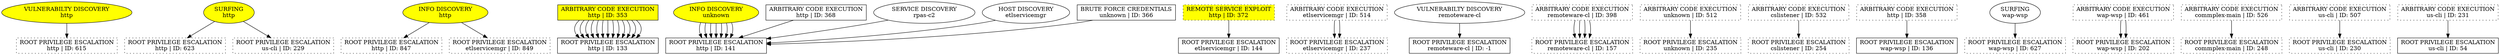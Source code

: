 digraph "" {
	"ROOT PRIVILEGE ESCALATION
http | ID: 615"	[shape=box,
		style=dotted,
		tooltip="\"ET WEB_SERVER Possible SQLi xp_cmdshell POST body
ET WEB_SERVER Attempt To Access MSSQL xp_cmdshell Stored Procedure Via URI\""];
	"ROOT PRIVILEGE ESCALATION
http | ID: 623"	[shape=box,
		style=dotted,
		tooltip="\"ET WEB_SERVER ColdFusion administrator access
GPL SMTP expn root
GPL SMTP vrfy root
ETPRO EXPLOIT SOAP Netgear WNDR Auth Bypass/\
Info Disclosure\""];
	"ROOT PRIVILEGE ESCALATION
us-cli | ID: 229"	[shape=box,
		style=dotted,
		tooltip="\"GPL EXPLOIT CodeRed v2 root.exe access\""];
	"ROOT PRIVILEGE ESCALATION
http | ID: 847"	[shape=box,
		style=dotted,
		tooltip="\"ET WEB_SERVER ColdFusion administrator access\""];
	"ROOT PRIVILEGE ESCALATION
etlservicemgr | ID: 849"	[shape=box,
		style=dotted,
		tooltip="\"ET WEB_SERVER ColdFusion administrator access\""];
	"ROOT PRIVILEGE ESCALATION
http | ID: 133"	[shape=box,
		tooltip="\"ET WEB_SERVER ColdFusion administrator access
ETPRO WEB_SPECIFIC_APPS ipTIME firmware < 9.58 RCE
GPL EXPLOIT administrators.pwd \
access
GPL EXPLOIT CodeRed v2 root.exe access\""];
	"ROOT PRIVILEGE ESCALATION
http | ID: 141"	[shape=box,
		tooltip="\"GPL EXPLOIT CodeRed v2 root.exe access\""];
	"ROOT PRIVILEGE ESCALATION
etlservicemgr | ID: 144"	[shape=box,
		tooltip="\"ET WEB_SERVER ColdFusion administrator access\""];
	"ROOT PRIVILEGE ESCALATION
etlservicemgr | ID: 237"	[shape=box,
		style=dotted,
		tooltip="\"ET WEB_SERVER ColdFusion administrator access
ETPRO WEB_SPECIFIC_APPS ipTIME firmware < 9.58 RCE
GPL EXPLOIT administrators.pwd \
access
GPL EXPLOIT CodeRed v2 root.exe access\""];
	"ROOT PRIVILEGE ESCALATION
remoteware-cl | ID: -1"	[shape=box,
		tooltip="\"ET WEB_SERVER ColdFusion administrator access\""];
	"ROOT PRIVILEGE ESCALATION
remoteware-cl | ID: 157"	[shape=box,
		style=dotted,
		tooltip="\"ET WEB_SERVER ColdFusion administrator access
ETPRO WEB_SPECIFIC_APPS ipTIME firmware < 9.58 RCE
GPL EXPLOIT administrators.pwd \
access
GPL EXPLOIT CodeRed v2 root.exe access\""];
	"ROOT PRIVILEGE ESCALATION
unknown | ID: 235"	[shape=box,
		style=dotted,
		tooltip="\"ET WEB_SERVER ColdFusion administrator access
ETPRO WEB_SPECIFIC_APPS ipTIME firmware < 9.58 RCE
GPL EXPLOIT administrators.pwd \
access
GPL EXPLOIT CodeRed v2 root.exe access\""];
	"ROOT PRIVILEGE ESCALATION
cslistener | ID: 254"	[shape=box,
		style=dotted,
		tooltip="\"ET WEB_SERVER ColdFusion administrator access
ETPRO WEB_SPECIFIC_APPS ipTIME firmware < 9.58 RCE
GPL EXPLOIT administrators.pwd \
access
GPL EXPLOIT CodeRed v2 root.exe access\""];
	"ROOT PRIVILEGE ESCALATION
wap-wsp | ID: 136"	[shape=box,
		tooltip="\"ET WEB_SERVER ColdFusion administrator access
ETPRO WEB_SPECIFIC_APPS ipTIME firmware < 9.58 RCE
GPL EXPLOIT administrators.pwd \
access
GPL EXPLOIT CodeRed v2 root.exe access\""];
	"ROOT PRIVILEGE ESCALATION
wap-wsp | ID: 627"	[shape=box,
		style=dotted,
		tooltip="\"ET WEB_SERVER ColdFusion administrator access\""];
	"ROOT PRIVILEGE ESCALATION
wap-wsp | ID: 202"	[shape=box,
		style=dotted,
		tooltip="\"ET WEB_SERVER ColdFusion administrator access
ETPRO WEB_SPECIFIC_APPS ipTIME firmware < 9.58 RCE
GPL EXPLOIT administrators.pwd \
access
GPL EXPLOIT CodeRed v2 root.exe access\""];
	"ROOT PRIVILEGE ESCALATION
commplex-main | ID: 248"	[shape=box,
		style=dotted,
		tooltip="\"ET WEB_SERVER ColdFusion administrator access
ETPRO WEB_SPECIFIC_APPS ipTIME firmware < 9.58 RCE
GPL EXPLOIT administrators.pwd \
access
GPL EXPLOIT CodeRed v2 root.exe access\""];
	"ROOT PRIVILEGE ESCALATION
us-cli | ID: 230"	[shape=box,
		style=dotted,
		tooltip="\"ET WEB_SERVER ColdFusion administrator access
ETPRO WEB_SPECIFIC_APPS ipTIME firmware < 9.58 RCE
GPL EXPLOIT administrators.pwd \
access
GPL EXPLOIT CodeRed v2 root.exe access\""];
	"ROOT PRIVILEGE ESCALATION
us-cli | ID: 54"	[shape=box,
		tooltip="\"ET WEB_SERVER ColdFusion administrator access
ETPRO WEB_SPECIFIC_APPS ipTIME firmware < 9.58 RCE
GPL EXPLOIT administrators.pwd \
access
GPL EXPLOIT CodeRed v2 root.exe access\""];
	"ARBITRARY CODE EXECUTION
us-cli | ID: 507"	[shape=box,
		style=dotted,
		tooltip="\"ET WEB_SPECIFIC_APPS BASE base_stat_common.php remote file include
ET WEB_SPECIFIC_APPS WEB-PHP RCE PHPBB 2004-1315
ETPRO WEB_SPECIFIC_\
APPS PHPMoAdmin RCE Attempt
ET CURRENT_EVENTS QNAP Shellshock CVE-2014-6271
ET WEB_SERVER Exploit Suspected PHP Injection Attack (\
cmd=)
ET WEB_SERVER Possible CVE-2014-6271 Attempt in Headers\""];
	"ARBITRARY CODE EXECUTION
us-cli | ID: 507" -> "ROOT PRIVILEGE ESCALATION
us-cli | ID: 230"	[key=0,
		data="{'color': 'darkgreen', 'fontcolor': '\"darkgreen\"', 'label': '\"start_next: 03/11/18, 14:57:25\ngap: -21sec\nend_prev: 03/11/18, 14:\
57:46\"'}"];
	"SURFING
http"	[fillcolor=yellow,
		shape=oval,
		style=filled,
		tooltip="\"ET WEB_SERVER WEB-PHP phpinfo access\""];
	"SURFING
http" -> "ROOT PRIVILEGE ESCALATION
http | ID: 623"	[key=0,
		data="{'color': 'maroon', 'fontcolor': '\"maroon\"', 'label': '\"start_next: 03/11/18, 21:03:43\ngap: 13sec\nend_prev: 03/11/18, 21:03:29\"'}"];
	"SURFING
http" -> "ROOT PRIVILEGE ESCALATION
us-cli | ID: 229"	[key=0,
		data="{'color': 'magenta', 'fontcolor': '\"magenta\"', 'label': '\"start_next: 03/11/18, 21:07:58\ngap: 4466sec\nend_prev: 03/11/18, 19:53:\
32\"'}"];
	"ARBITRARY CODE EXECUTION
unknown | ID: 512"	[shape=box,
		style=dotted,
		tooltip="\"ET WEB_SPECIFIC_APPS BASE base_stat_common.php remote file include
ET WEB_SPECIFIC_APPS Golem Gaming Portal root_path Parameter \
Remote File inclusion Attempt
ET WEB_SPECIFIC_APPS WEB-PHP RCE PHPBB 2004-1315
ETPRO WEB_SPECIFIC_APPS PHPMoAdmin RCE Attempt
ET \
CURRENT_EVENTS QNAP Shellshock CVE-2014-6271
ET WEB_SERVER Exploit Suspected PHP Injection Attack (cmd=)
ET WEB_SERVER Possible \
CVE-2014-6271 Attempt in Headers\""];
	"ARBITRARY CODE EXECUTION
unknown | ID: 512" -> "ROOT PRIVILEGE ESCALATION
unknown | ID: 235"	[key=0,
		data="{'color': 'darkgreen', 'fontcolor': '\"darkgreen\"', 'label': '\"start_next: 03/11/18, 15:05:59\ngap: -46sec\nend_prev: 03/11/18, 15:\
06:45\"'}"];
	"ARBITRARY CODE EXECUTION
etlservicemgr | ID: 514"	[shape=box,
		style=dotted,
		tooltip="\"ET WEB_SPECIFIC_APPS BASE base_stat_common.php remote file include
ET WEB_SPECIFIC_APPS WEB-PHP RCE PHPBB 2004-1315
ET CURRENT_\
EVENTS QNAP Shellshock CVE-2014-6271
ET WEB_SERVER Exploit Suspected PHP Injection Attack (cmd=)
ET WEB_SERVER Possible CVE-2014-6271 \
Attempt in Headers\""];
	"ARBITRARY CODE EXECUTION
etlservicemgr | ID: 514" -> "ROOT PRIVILEGE ESCALATION
etlservicemgr | ID: 237"	[key=0,
		data="{'color': 'darkgreen', 'fontcolor': '\"darkgreen\"', 'label': '\"start_next: 03/11/18, 15:05:24\ngap: -31sec\nend_prev: 03/11/18, 15:\
05:55\"'}"];
	"ARBITRARY CODE EXECUTION
etlservicemgr | ID: 514" -> "ROOT PRIVILEGE ESCALATION
etlservicemgr | ID: 237"	[key=1,
		data="{'color': 'darkgreen', 'fontcolor': '\"darkgreen\"', 'label': '\"start_next: 03/11/18, 18:00:15\ngap: -55sec\nend_prev: 03/11/18, 18:\
01:10\"'}"];
	"INFO DISCOVERY
http"	[fillcolor=yellow,
		shape=oval,
		style=filled,
		tooltip="\"GPL WEB_SERVER viewcode access
GPL WEB_SERVER .htaccess access
GPL WEB_SERVER writeto.cnf access
GPL WEB_SERVER iisadmin access
\
ET WEB_SERVER PHP Easteregg Information-Disclosure (funny-logo)
ET WEB_SPECIFIC_APPS Request to Wordpress W3TC Plug-in dbcache Directory
\
GPL WEB_SERVER services.cnf access
ET WEB_SERVER PHP Easteregg Information-Disclosure (zend-logo)
GPL EXPLOIT unicode directory \
traversal attempt
ET WEB_SERVER PHP Easteregg Information-Disclosure (php-logo)
GPL WEB_SERVER service.cnf access
GPL EXPLOIT iisadmpwd \
attempt
ET WEB_SERVER PHP SESSION SuperGlobal in URI
GPL WEB_SERVER /~root access
GPL WEB_SERVER authors.pwd access
ET WEB_SERVER \
PHP ENV SuperGlobal in URI
GPL EXPLOIT .cnf access
ET POLICY Proxy TRACE Request - inbound
GPL WEB_SERVER .htpasswd access
GPL WEB_\
SERVER global.asa access
ET WEB_SERVER PHP SERVER SuperGlobal in URI
GPL EXPLOIT fpcount access
GPL WEB_SERVER globals.pl access
\
GPL WEB_SERVER 403 Forbidden
GPL WEB_SERVER service.pwd
GPL EXPLOIT ISAPI .idq attempt
ET WEB_SERVER PHP Easteregg Information-Disclosure (\
phpinfo)
GPL WEB_SERVER printenv access
GPL WEB_SERVER author.exe access
GPL EXPLOIT iissamples access
GPL EXPLOIT .htr access
ET \
WEB_SERVER PHP REQUEST SuperGlobal in URI\""];
	"INFO DISCOVERY
http" -> "ROOT PRIVILEGE ESCALATION
http | ID: 847"	[key=0,
		data="{'color': 'maroon', 'fontcolor': '\"maroon\"', 'label': '\"start_next: 03/11/18, 21:08:04\ngap: -235sec\nend_prev: 03/11/18, 21:11:\
59\"'}"];
	"INFO DISCOVERY
http" -> "ROOT PRIVILEGE ESCALATION
etlservicemgr | ID: 849"	[key=0,
		data="{'color': 'maroon', 'fontcolor': '\"maroon\"', 'label': '\"start_next: 03/11/18, 21:13:29\ngap: -92sec\nend_prev: 03/11/18, 21:15:01\"'}"];
	"REMOTE SERVICE EXPLOIT
http | ID: 372"	[fillcolor=yellow,
		shape=box,
		style="dotted,filled",
		tooltip="\"ET WEB_SERVER Script tag in URI Possible Cross Site Scripting Attempt\""];
	"REMOTE SERVICE EXPLOIT
http | ID: 372" -> "ROOT PRIVILEGE ESCALATION
etlservicemgr | ID: 144"	[key=0,
		data="{'color': 'maroon', 'fontcolor': '\"maroon\"', 'label': '<font color=\"maroon\"> start_next: 03/11/18, 21:44:36<br/>gap: -127sec<br/>\
end_prev: 03/11/18, 21:46:44</font><br/><font color=\"maroon\"><b>Attacker: 10.0.254.202</b></font>'}"];
	"ARBITRARY CODE EXECUTION
commplex-main | ID: 526"	[shape=box,
		style=dotted,
		tooltip="\"ET WEB_SPECIFIC_APPS BASE base_stat_common.php remote file include
ET WEB_SPECIFIC_APPS Golem Gaming Portal root_path Parameter \
Remote File inclusion Attempt
ET WEB_SPECIFIC_APPS WEB-PHP RCE PHPBB 2004-1315
ETPRO WEB_SPECIFIC_APPS PHPMoAdmin RCE Attempt
ET \
CURRENT_EVENTS QNAP Shellshock CVE-2014-6271
ET WEB_SERVER Exploit Suspected PHP Injection Attack (cmd=)
ET WEB_SERVER Possible \
CVE-2014-6271 Attempt in Headers\""];
	"ARBITRARY CODE EXECUTION
commplex-main | ID: 526" -> "ROOT PRIVILEGE ESCALATION
commplex-main | ID: 248"	[key=0,
		data="{'color': 'blue', 'fontcolor': '\"blue\"', 'label': '\"start_next: 03/11/18, 17:50:23\ngap: -43sec\nend_prev: 03/11/18, 17:51:06\"'}"];
	"ARBITRARY CODE EXECUTION
remoteware-cl | ID: 398"	[shape=box,
		style=dotted,
		tooltip="\"ET WEB_SPECIFIC_APPS WEB-PHP RCE PHPBB 2004-1315
ET CURRENT_EVENTS QNAP Shellshock CVE-2014-6271
ET WEB_SERVER Possible CVE-2014-6271 \
Attempt in Headers\""];
	"ARBITRARY CODE EXECUTION
remoteware-cl | ID: 398" -> "ROOT PRIVILEGE ESCALATION
remoteware-cl | ID: 157"	[key=0,
		data="{'color': 'darkgreen', 'fontcolor': '\"darkgreen\"', 'label': '\"start_next: 03/11/18, 15:06:04\ngap: -81sec\nend_prev: 03/11/18, 15:\
07:25\"'}"];
	"ARBITRARY CODE EXECUTION
remoteware-cl | ID: 398" -> "ROOT PRIVILEGE ESCALATION
remoteware-cl | ID: 157"	[key=1,
		data="{'color': 'darkgreen', 'fontcolor': '\"darkgreen\"', 'label': '\"start_next: 03/11/18, 18:07:49\ngap: -71sec\nend_prev: 03/11/18, 18:\
09:00\"'}"];
	"ARBITRARY CODE EXECUTION
remoteware-cl | ID: 398" -> "ROOT PRIVILEGE ESCALATION
remoteware-cl | ID: 157"	[key=2,
		data="{'color': 'magenta', 'fontcolor': '\"magenta\"', 'label': '\"start_next: 03/11/18, 15:48:40\ngap: -72sec\nend_prev: 03/11/18, 15:49:\
52\"'}"];
	"ARBITRARY CODE EXECUTION
remoteware-cl | ID: 398" -> "ROOT PRIVILEGE ESCALATION
remoteware-cl | ID: 157"	[key=3,
		data="{'color': 'magenta', 'fontcolor': '\"magenta\"', 'label': '\"start_next: 03/11/18, 15:48:40\ngap: -72sec\nend_prev: 03/11/18, 15:49:\
52\"'}"];
	"ARBITRARY CODE EXECUTION
wap-wsp | ID: 461"	[shape=box,
		style=dotted,
		tooltip="\"ET WEB_SPECIFIC_APPS BASE base_stat_common.php remote file include
ET WEB_SPECIFIC_APPS Golem Gaming Portal root_path Parameter \
Remote File inclusion Attempt
ET WEB_SPECIFIC_APPS WEB-PHP RCE PHPBB 2004-1315
ET CURRENT_EVENTS QNAP Shellshock CVE-2014-6271
ET \
WEB_SERVER Exploit Suspected PHP Injection Attack (cmd=)
ET WEB_SERVER Possible CVE-2014-6271 Attempt in Headers\""];
	"ARBITRARY CODE EXECUTION
wap-wsp | ID: 461" -> "ROOT PRIVILEGE ESCALATION
wap-wsp | ID: 202"	[key=0,
		data="{'color': 'darkgreen', 'fontcolor': '\"darkgreen\"', 'label': '\"start_next: 03/11/18, 15:05:27\ngap: -9sec\nend_prev: 03/11/18, 15:\
05:37\"'}"];
	"ARBITRARY CODE EXECUTION
wap-wsp | ID: 461" -> "ROOT PRIVILEGE ESCALATION
wap-wsp | ID: 202"	[key=1,
		data="{'color': 'darkgreen', 'fontcolor': '\"darkgreen\"', 'label': '\"start_next: 03/11/18, 18:07:14\ngap: -9sec\nend_prev: 03/11/18, 18:\
07:24\"'}"];
	"SURFING
wap-wsp"	[shape=oval,
		tooltip="\"ET WEB_SERVER WEB-PHP phpinfo access\""];
	"SURFING
wap-wsp" -> "ROOT PRIVILEGE ESCALATION
wap-wsp | ID: 627"	[key=0,
		data="{'color': 'maroon', 'fontcolor': '\"maroon\"', 'label': '\"start_next: 03/11/18, 21:10:42\ngap: 12sec\nend_prev: 03/11/18, 21:10:30\"'}"];
	"INFO DISCOVERY
unknown"	[fillcolor=yellow,
		shape=oval,
		style=filled,
		tooltip="\"GPL WEB_SERVER 403 Forbidden\""];
	"INFO DISCOVERY
unknown" -> "ROOT PRIVILEGE ESCALATION
http | ID: 141"	[key=0,
		data="{'color': 'magenta', 'fontcolor': '\"magenta\"', 'label': '\"start_next: 03/11/18, 16:05:20\ngap: -49sec\nend_prev: 03/11/18, 16:06:\
09\"'}"];
	"INFO DISCOVERY
unknown" -> "ROOT PRIVILEGE ESCALATION
http | ID: 141"	[key=1,
		data="{'color': 'magenta', 'fontcolor': '\"magenta\"', 'label': '\"start_next: 03/11/18, 16:36:36\ngap: 53sec\nend_prev: 03/11/18, 16:35:\
44\"'}"];
	"INFO DISCOVERY
unknown" -> "ROOT PRIVILEGE ESCALATION
http | ID: 141"	[key=2,
		data="{'color': 'magenta', 'fontcolor': '\"magenta\"', 'label': '\"start_next: 03/11/18, 17:11:51\ngap: -62sec\nend_prev: 03/11/18, 17:12:\
53\"'}"];
	"INFO DISCOVERY
unknown" -> "ROOT PRIVILEGE ESCALATION
http | ID: 141"	[key=3,
		data="{'color': 'magenta', 'fontcolor': '\"magenta\"', 'label': '\"start_next: 03/11/18, 17:45:17\ngap: 52sec\nend_prev: 03/11/18, 17:44:\
25\"'}"];
	"INFO DISCOVERY
unknown" -> "ROOT PRIVILEGE ESCALATION
http | ID: 141"	[key=4,
		data="{'color': 'magenta', 'fontcolor': '\"magenta\"', 'label': '\"start_next: 03/11/18, 18:18:15\ngap: 49sec\nend_prev: 03/11/18, 18:17:\
26\"'}"];
	"INFO DISCOVERY
unknown" -> "ROOT PRIVILEGE ESCALATION
http | ID: 141"	[key=5,
		data="{'color': 'magenta', 'fontcolor': '\"magenta\"', 'label': '\"start_next: 03/11/18, 18:50:55\ngap: -34sec\nend_prev: 03/11/18, 18:51:\
29\"'}"];
	"INFO DISCOVERY
unknown" -> "ROOT PRIVILEGE ESCALATION
http | ID: 141"	[key=6,
		data="{'color': 'magenta', 'fontcolor': '\"magenta\"', 'label': '\"start_next: 03/11/18, 19:24:15\ngap: 52sec\nend_prev: 03/11/18, 19:23:\
23\"'}"];
	"ARBITRARY CODE EXECUTION
http | ID: 368"	[shape=box,
		tooltip="\"ET WEB_SERVER cmd.exe In URI - Possible Command Execution Attempt\""];
	"ARBITRARY CODE EXECUTION
http | ID: 368" -> "ROOT PRIVILEGE ESCALATION
http | ID: 141"	[key=0,
		data="{'color': 'magenta', 'fontcolor': '\"magenta\"', 'label': '\"start_next: 03/11/18, 19:57:07\ngap: 13759sec\nend_prev: 03/11/18, 16:\
07:48\"'}"];
	"SERVICE DISCOVERY
rpas-c2"	[shape=oval,
		tooltip="\"ET SCAN Potential VNC Scan 5900-5920
ET SCAN Potential VNC Scan 5800-5820\""];
	"SERVICE DISCOVERY
rpas-c2" -> "ROOT PRIVILEGE ESCALATION
http | ID: 141"	[key=0,
		data="{'color': 'magenta', 'fontcolor': '\"magenta\"', 'label': '\"start_next: 03/11/18, 16:18:43\ngap: 4509sec\nend_prev: 03/11/18, 15:03:\
35\"'}"];
	"HOST DISCOVERY
etlservicemgr"	[shape=oval,
		tooltip="\"ET SCAN Nmap Scripting Engine User-Agent Detected (Nmap Scripting Engine)
ET SCAN Possible Nmap User-Agent Observed\""];
	"HOST DISCOVERY
etlservicemgr" -> "ROOT PRIVILEGE ESCALATION
http | ID: 141"	[key=0,
		data="{'color': 'magenta', 'fontcolor': '\"magenta\"', 'label': '\"start_next: 03/11/18, 16:20:09\ngap: 6417sec\nend_prev: 03/11/18, 14:33:\
12\"'}"];
	"BRUTE FORCE CREDENTIALS
unknown | ID: 366"	[shape=box,
		tooltip="\"ET SCAN Rapid IMAP Connections - Possible Brute Force Attack
ET SCAN Rapid POP3 Connections - Possible Brute Force Attack
ET SCAN \
Rapid IMAPS Connections - Possible Brute Force Attack
ET SCAN Rapid POP3S Connections - Possible Brute Force Attack\""];
	"BRUTE FORCE CREDENTIALS
unknown | ID: 366" -> "ROOT PRIVILEGE ESCALATION
http | ID: 141"	[key=0,
		data="{'color': 'maroon', 'fontcolor': '\"maroon\"', 'label': '\"start_next: 03/11/18, 21:00:40\ngap: 156sec\nend_prev: 03/11/18, 20:58:03\"'}"];
	"VULNERABILTY DISCOVERY
remoteware-cl"	[shape=oval,
		tooltip="\"ET SCAN Nikto Web App Scan in Progress\""];
	"VULNERABILTY DISCOVERY
remoteware-cl" -> "ROOT PRIVILEGE ESCALATION
remoteware-cl | ID: -1"	[key=0,
		data="{'color': 'maroon', 'fontcolor': '\"maroon\"', 'label': '\"start_next: 03/11/18, 21:08:24\ngap: -245sec\nend_prev: 03/11/18, 21:12:\
29\"'}"];
	"VULNERABILTY DISCOVERY
http"	[fillcolor=yellow,
		shape=oval,
		style=filled,
		tooltip="\"ET SCAN Suspicious inbound to mySQL port 3306
ET SCAN Suspicious inbound to MSSQL port 1433
ET SCAN Nikto Web App Scan in Progress
\
ET SCAN Suspicious inbound to PostgreSQL port 5432
ET SCAN Suspicious inbound to Oracle SQL port 1521
ET SCAN Suspicious inbound \
to mSQL port 4333\""];
	"VULNERABILTY DISCOVERY
http" -> "ROOT PRIVILEGE ESCALATION
http | ID: 615"	[key=0,
		data="{'color': 'maroon', 'label': '<font color=\"maroon\"> start_next: 03/11/18, 20:45:55<br/>gap: -82sec<br/>end_prev: 03/11/18, 20:47:\
17</font><br/><font color=\"maroon\"><b>Attacker: 10.0.254.206</b></font>'}"];
	"ARBITRARY CODE EXECUTION
cslistener | ID: 532"	[shape=box,
		style=dotted,
		tooltip="\"ET WEB_SPECIFIC_APPS BASE base_stat_common.php remote file include
ET WEB_SPECIFIC_APPS Golem Gaming Portal root_path Parameter \
Remote File inclusion Attempt
ET WEB_SPECIFIC_APPS WEB-PHP RCE PHPBB 2004-1315
ETPRO WEB_SPECIFIC_APPS PHPMoAdmin RCE Attempt
ET \
CURRENT_EVENTS QNAP Shellshock CVE-2014-6271
ET WEB_SERVER Exploit Suspected PHP Injection Attack (cmd=)
ET WEB_SERVER Possible \
CVE-2014-6271 Attempt in Headers\""];
	"ARBITRARY CODE EXECUTION
cslistener | ID: 532" -> "ROOT PRIVILEGE ESCALATION
cslistener | ID: 254"	[key=0,
		data="{'color': 'purple', 'fontcolor': '\"purple\"', 'label': '\"start_next: 03/11/18, 15:17:40\ngap: -12sec\nend_prev: 03/11/18, 15:17:52\"'}"];
	"ARBITRARY CODE EXECUTION
us-cli | ID: 231"	[shape=box,
		style=dotted,
		tooltip="\"ET WEB_SPECIFIC_APPS BASE base_stat_common.php remote file include
ET WEB_SPECIFIC_APPS WEB-PHP RCE PHPBB 2004-1315
ETPRO WEB_SPECIFIC_\
APPS PHPMoAdmin RCE Attempt
ET CURRENT_EVENTS QNAP Shellshock CVE-2014-6271
ET WEB_SERVER Exploit Suspected PHP Injection Attack (\
cmd=)
ET WEB_SERVER Possible CVE-2014-6271 Attempt in Headers\""];
	"ARBITRARY CODE EXECUTION
us-cli | ID: 231" -> "ROOT PRIVILEGE ESCALATION
us-cli | ID: 54"	[key=0,
		data="{'color': 'purple', 'fontcolor': '\"purple\"', 'label': '\"start_next: 03/11/18, 15:33:09\ngap: -9sec\nend_prev: 03/11/18, 15:33:18\"'}"];
	"ARBITRARY CODE EXECUTION
http | ID: 353"	[fillcolor=yellow,
		shape=box,
		style=filled,
		tooltip="\"ET CURRENT_EVENTS QNAP Shellshock CVE-2014-6271
ET WEB_SPECIFIC_APPS DesktopOnNet don3_requiem.php app_path Parameter Remote File \
Inclusion
ET WEB_SPECIFIC_APPS Horde type Parameter Local File Inclusion Attempt
ET WEB_SPECIFIC_APPS KR-Web krgourl.php DOCUMENT_\
ROOT Parameter Remote File Inclusion Attempt
ET WEB_SERVER Possible CVE-2014-6271 Attempt in Headers
ET WEB_SPECIFIC_APPS BASE base_\
stat_common.php remote file include
ET WEB_SPECIFIC_APPS Golem Gaming Portal root_path Parameter Remote File inclusion Attempt
ET \
WEB_SPECIFIC_APPS Joomla swMenuPro ImageManager.php Remote File Inclusion Attempt
ET WEB_SPECIFIC_APPS FormMailer formmailer.admin.inc.php \
BASE_DIR Parameter Remote File Inclusion Attempt
ET WEB_SPECIFIC_APPS AjaxPortal di.php pathtoserverdata Parameter Remote File Inclusion \
Attempt
ET WEB_SERVER cmd.exe In URI - Possible Command Execution Attempt
ET WEB_SPECIFIC_APPS KingCMS menu.php CONFIG Parameter \
Remote File Inclusion
ETPRO WEB_SPECIFIC_APPS PHPMoAdmin RCE Attempt
ET WEB_SERVER Exploit Suspected PHP Injection Attack (cmd=)
\
ET WEB_SPECIFIC_APPS Achievo debugger.php config_atkroot parameter Remote File Inclusion Attempt
ET WEB_SERVER Possible CVE-2014-6271 \
Attempt
ET WEB_SPECIFIC_APPS Joomla Dada Mail Manager Component config.dadamail.php GLOBALS Parameter Remote File Inclusion
ET WEB_\
SPECIFIC_APPS WEB-PHP RCE PHPBB 2004-1315
ET WEB_SPECIFIC_APPS DesktopOnNet frontpage.php app_path Parameter Remote File Inclusion
\
ET WEB_SPECIFIC_APPS Joomla AjaxChat Component ajcuser.php GLOBALS Parameter Remote File Inclusion Attempt\""];
	"ARBITRARY CODE EXECUTION
http | ID: 353" -> "ROOT PRIVILEGE ESCALATION
http | ID: 133"	[key=0,
		data="{'color': 'maroon', 'fontcolor': '\"maroon\"', 'label': '\"start_next: 03/11/18, 14:29:29\ngap: -7sec\nend_prev: 03/11/18, 14:29:37\"'}"];
	"ARBITRARY CODE EXECUTION
http | ID: 353" -> "ROOT PRIVILEGE ESCALATION
http | ID: 133"	[key=1,
		data="{'color': 'maroon', 'fontcolor': '\"maroon\"', 'label': '\"start_next: 03/11/18, 19:21:27\ngap: -8sec\nend_prev: 03/11/18, 19:21:35\"'}"];
	"ARBITRARY CODE EXECUTION
http | ID: 353" -> "ROOT PRIVILEGE ESCALATION
http | ID: 133"	[key=2,
		data="{'color': 'darkgreen', 'fontcolor': '\"darkgreen\"', 'label': '\"start_next: 03/11/18, 14:42:25\ngap: -12sec\nend_prev: 03/11/18, 14:\
42:37\"'}"];
	"ARBITRARY CODE EXECUTION
http | ID: 353" -> "ROOT PRIVILEGE ESCALATION
http | ID: 133"	[key=3,
		data="{'color': 'darkgreen', 'fontcolor': '\"darkgreen\"', 'label': '\"start_next: 03/11/18, 17:37:58\ngap: -44sec\nend_prev: 03/11/18, 17:\
38:42\"'}"];
	"ARBITRARY CODE EXECUTION
http | ID: 353" -> "ROOT PRIVILEGE ESCALATION
http | ID: 133"	[key=4,
		data="{'color': 'darkgreen', 'fontcolor': '\"darkgreen\"', 'label': '\"start_next: 03/11/18, 22:31:07\ngap: -26sec\nend_prev: 03/11/18, 22:\
31:33\"'}"];
	"ARBITRARY CODE EXECUTION
http | ID: 353" -> "ROOT PRIVILEGE ESCALATION
http | ID: 133"	[key=5,
		data="{'color': 'blue', 'fontcolor': '\"blue\"', 'label': '\"start_next: 03/11/18, 14:31:42\ngap: -86sec\nend_prev: 03/11/18, 14:33:08\"'}"];
	"ARBITRARY CODE EXECUTION
http | ID: 353" -> "ROOT PRIVILEGE ESCALATION
http | ID: 133"	[key=6,
		data="{'color': 'blue', 'fontcolor': '\"blue\"', 'label': '\"start_next: 03/11/18, 18:08:20\ngap: -8sec\nend_prev: 03/11/18, 18:08:28\"'}"];
	"ARBITRARY CODE EXECUTION
http | ID: 353" -> "ROOT PRIVILEGE ESCALATION
http | ID: 133"	[key=7,
		data="{'color': 'magenta', 'fontcolor': '\"magenta\"', 'label': '\"start_next: 03/11/18, 15:16:53\ngap: -314sec\nend_prev: 03/11/18, 15:22:\
07\"'}"];
	"ARBITRARY CODE EXECUTION
http | ID: 353" -> "ROOT PRIVILEGE ESCALATION
http | ID: 133"	[key=8,
		data="{'color': 'magenta', 'fontcolor': '\"magenta\"', 'label': '\"start_next: 03/11/18, 22:55:11\ngap: -8sec\nend_prev: 03/11/18, 22:55:\
19\"'}"];
	"ARBITRARY CODE EXECUTION
http | ID: 353" -> "ROOT PRIVILEGE ESCALATION
http | ID: 133"	[key=9,
		data="{'color': 'magenta', 'fontcolor': '\"magenta\"', 'label': '\"start_next: 03/11/18, 19:58:24\ngap: -8sec\nend_prev: 03/11/18, 19:58:\
33\"'}"];
	"ARBITRARY CODE EXECUTION
http | ID: 353" -> "ROOT PRIVILEGE ESCALATION
http | ID: 133"	[key=10,
		data="{'color': 'purple', 'fontcolor': '\"purple\"', 'label': '\"start_next: 03/11/18, 14:56:55\ngap: -8sec\nend_prev: 03/11/18, 14:57:02\"'}"];
	"ARBITRARY CODE EXECUTION
http | ID: 353" -> "ROOT PRIVILEGE ESCALATION
http | ID: 133"	[key=11,
		data="{'color': 'purple', 'fontcolor': '\"purple\"', 'label': '\"start_next: 03/11/18, 21:22:30\ngap: -8sec\nend_prev: 03/11/18, 21:22:38\"'}"];
	"ARBITRARY CODE EXECUTION
http | ID: 353" -> "ROOT PRIVILEGE ESCALATION
http | ID: 133"	[key=12,
		data="{'color': 'purple', 'fontcolor': '\"purple\"', 'label': '\"start_next: 03/11/18, 21:58:12\ngap: -10sec\nend_prev: 03/11/18, 21:58:21\"'}"];
	"ARBITRARY CODE EXECUTION
http | ID: 358"	[shape=box,
		style=dotted,
		tooltip="\"ET CURRENT_EVENTS QNAP Shellshock CVE-2014-6271
ET WEB_SPECIFIC_APPS DesktopOnNet don3_requiem.php app_path Parameter Remote File \
Inclusion
ET WEB_SPECIFIC_APPS Horde type Parameter Local File Inclusion Attempt
ET WEB_SPECIFIC_APPS Golem Gaming Portal root_path \
Parameter Remote File inclusion Attempt
ET WEB_SERVER Possible CVE-2014-6271 Attempt in Headers
ET WEB_SPECIFIC_APPS BASE base_stat_\
common.php remote file include
ET WEB_SPECIFIC_APPS KR-Web krgourl.php DOCUMENT_ROOT Parameter Remote File Inclusion Attempt
ET \
WEB_SPECIFIC_APPS Joomla swMenuPro ImageManager.php Remote File Inclusion Attempt
ET WEB_SPECIFIC_APPS FormMailer formmailer.admin.inc.php \
BASE_DIR Parameter Remote File Inclusion Attempt
ET WEB_SPECIFIC_APPS AjaxPortal di.php pathtoserverdata Parameter Remote File Inclusion \
Attempt
ET WEB_SERVER cmd.exe In URI - Possible Command Execution Attempt
ET WEB_SPECIFIC_APPS KingCMS menu.php CONFIG Parameter \
Remote File Inclusion
ETPRO WEB_SPECIFIC_APPS PHPMoAdmin RCE Attempt
ET WEB_SERVER Exploit Suspected PHP Injection Attack (cmd=)
\
ET WEB_SPECIFIC_APPS Achievo debugger.php config_atkroot parameter Remote File Inclusion Attempt
ET WEB_SERVER Possible CVE-2014-6271 \
Attempt
ET WEB_SPECIFIC_APPS Joomla Dada Mail Manager Component config.dadamail.php GLOBALS Parameter Remote File Inclusion
ET WEB_\
SPECIFIC_APPS WEB-PHP RCE PHPBB 2004-1315
ET WEB_SPECIFIC_APPS DesktopOnNet frontpage.php app_path Parameter Remote File Inclusion
\
ET WEB_SPECIFIC_APPS Joomla AjaxChat Component ajcuser.php GLOBALS Parameter Remote File Inclusion Attempt\""];
	"ARBITRARY CODE EXECUTION
http | ID: 358" -> "ROOT PRIVILEGE ESCALATION
wap-wsp | ID: 136"	[key=0,
		data="{'color': 'maroon', 'fontcolor': '\"maroon\"', 'label': '\"start_next: 03/11/18, 19:22:03\ngap: -46sec\nend_prev: 03/11/18, 19:22:48\"'}"];
}

